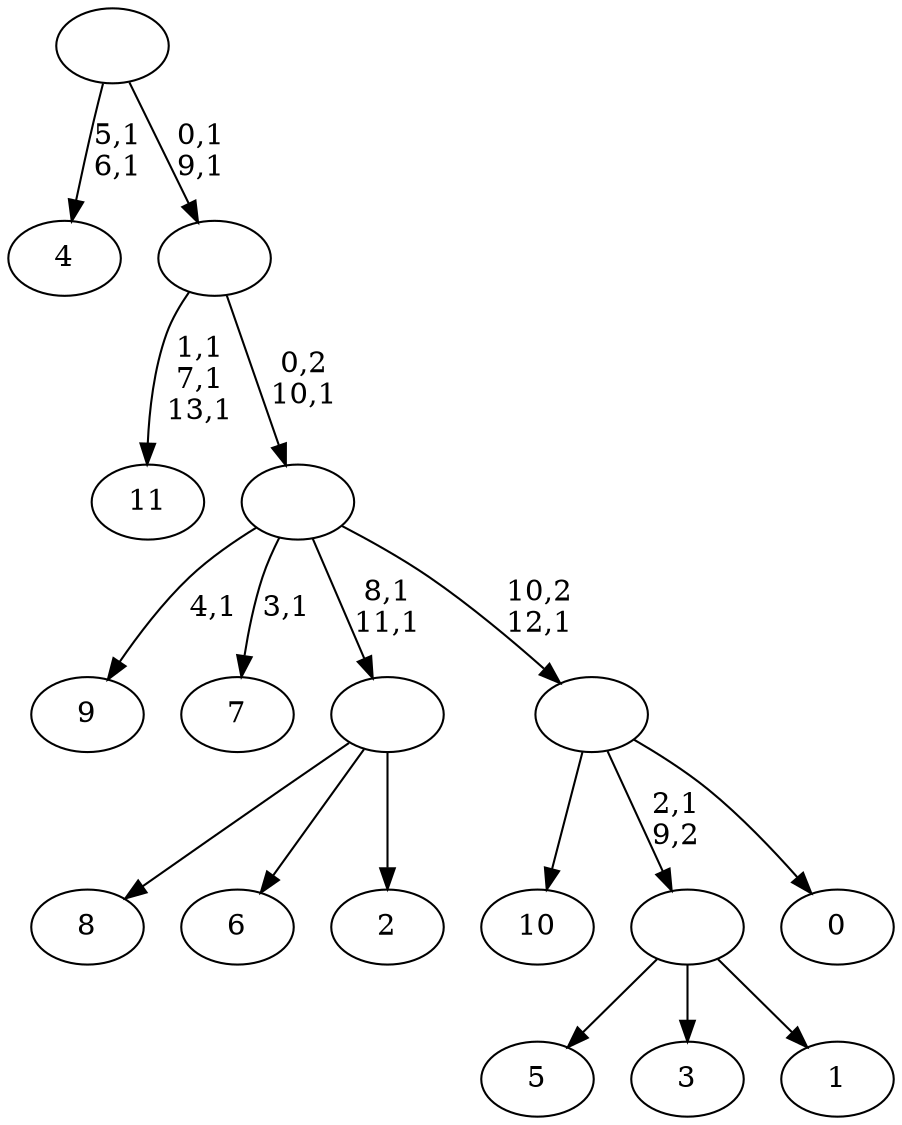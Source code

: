 digraph T {
	26 [label="11"]
	22 [label="10"]
	21 [label="9"]
	19 [label="8"]
	18 [label="7"]
	16 [label="6"]
	15 [label="5"]
	14 [label="4"]
	11 [label="3"]
	10 [label="2"]
	9 [label=""]
	7 [label="1"]
	6 [label=""]
	5 [label="0"]
	4 [label=""]
	3 [label=""]
	2 [label=""]
	0 [label=""]
	9 -> 19 [label=""]
	9 -> 16 [label=""]
	9 -> 10 [label=""]
	6 -> 15 [label=""]
	6 -> 11 [label=""]
	6 -> 7 [label=""]
	4 -> 22 [label=""]
	4 -> 6 [label="2,1\n9,2"]
	4 -> 5 [label=""]
	3 -> 9 [label="8,1\n11,1"]
	3 -> 18 [label="3,1"]
	3 -> 21 [label="4,1"]
	3 -> 4 [label="10,2\n12,1"]
	2 -> 26 [label="1,1\n7,1\n13,1"]
	2 -> 3 [label="0,2\n10,1"]
	0 -> 2 [label="0,1\n9,1"]
	0 -> 14 [label="5,1\n6,1"]
}
